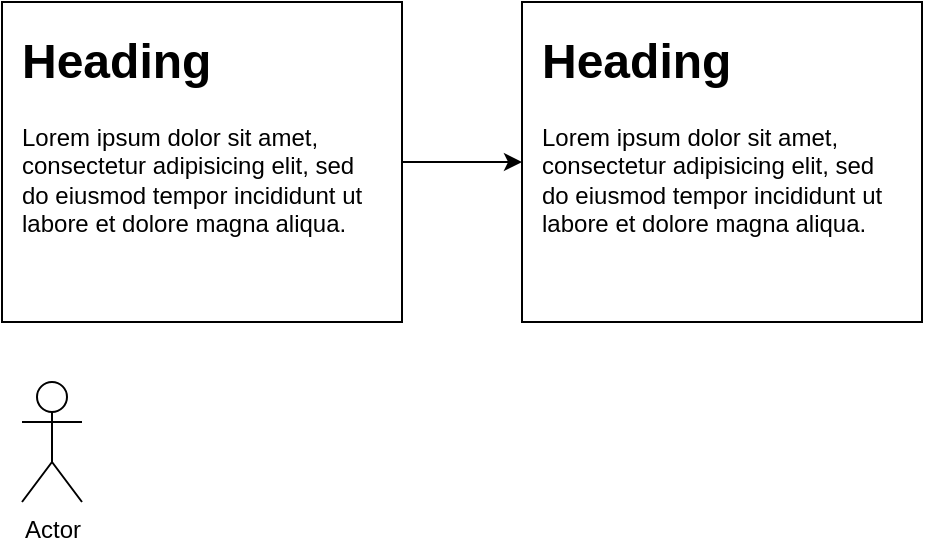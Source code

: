 <mxfile>
    <diagram id="QiVGL_ga_cW1lfcsyqYz" name="Page-1">
        <mxGraphModel dx="1463" dy="618" grid="1" gridSize="10" guides="1" tooltips="1" connect="1" arrows="1" fold="1" page="1" pageScale="1" pageWidth="850" pageHeight="1100" math="0" shadow="0">
            <root>
                <mxCell id="0"/>
                <mxCell id="1" parent="0"/>
                <mxCell id="16" value="" style="group" vertex="1" connectable="0" parent="1">
                    <mxGeometry x="110" y="110" width="200" height="160" as="geometry"/>
                </mxCell>
                <mxCell id="2" value="" style="rounded=0;whiteSpace=wrap;html=1;" vertex="1" parent="16">
                    <mxGeometry width="200" height="160" as="geometry"/>
                </mxCell>
                <mxCell id="15" value="&lt;h1&gt;Heading&lt;/h1&gt;&lt;p&gt;Lorem ipsum dolor sit amet, consectetur adipisicing elit, sed do eiusmod tempor incididunt ut labore et dolore magna aliqua.&lt;/p&gt;" style="text;html=1;strokeColor=none;fillColor=none;spacing=5;spacingTop=-20;whiteSpace=wrap;overflow=hidden;rounded=0;" vertex="1" parent="16">
                    <mxGeometry x="5" y="10" width="190" height="120" as="geometry"/>
                </mxCell>
                <mxCell id="20" value="" style="rounded=0;whiteSpace=wrap;html=1;" vertex="1" parent="1">
                    <mxGeometry x="370" y="110" width="200" height="160" as="geometry"/>
                </mxCell>
                <mxCell id="21" value="" style="edgeStyle=none;html=1;" edge="1" parent="1" source="2" target="20">
                    <mxGeometry relative="1" as="geometry"/>
                </mxCell>
                <mxCell id="22" value="&lt;h1&gt;Heading&lt;/h1&gt;&lt;p&gt;Lorem ipsum dolor sit amet, consectetur adipisicing elit, sed do eiusmod tempor incididunt ut labore et dolore magna aliqua.&lt;/p&gt;" style="text;html=1;strokeColor=none;fillColor=none;spacing=5;spacingTop=-20;whiteSpace=wrap;overflow=hidden;rounded=0;" vertex="1" parent="1">
                    <mxGeometry x="375" y="120" width="190" height="120" as="geometry"/>
                </mxCell>
                <mxCell id="23" value="Actor" style="shape=umlActor;verticalLabelPosition=bottom;verticalAlign=top;html=1;outlineConnect=0;" vertex="1" parent="1">
                    <mxGeometry x="120" y="300" width="30" height="60" as="geometry"/>
                </mxCell>
            </root>
        </mxGraphModel>
    </diagram>
</mxfile>
